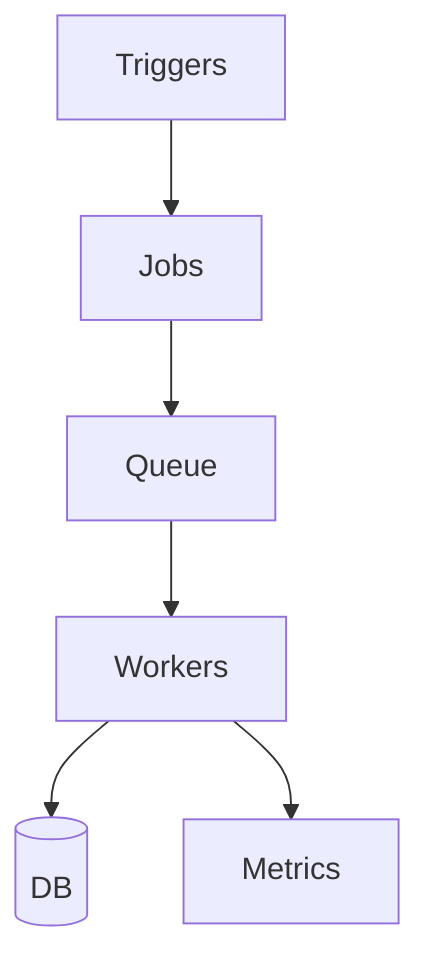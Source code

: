 graph TD
  TRIG[Triggers] --> JOBS[Jobs]
  JOBS --> QUEUE[Queue]
  QUEUE --> WORKERS[Workers]
  WORKERS --> DB[(DB)]
  WORKERS --> METRICS[Metrics]